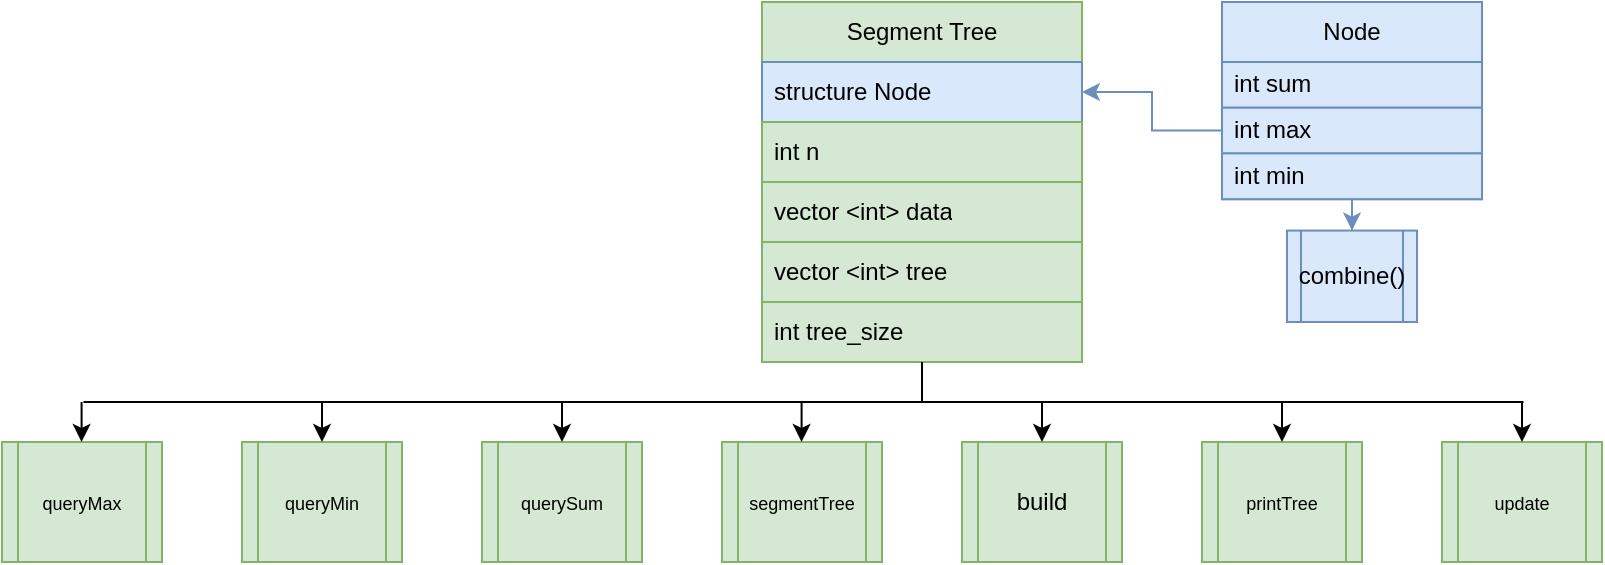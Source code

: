 <mxfile version="27.0.2">
  <diagram name="Страница — 1" id="5qVWjPRBqic77SHRVefx">
    <mxGraphModel dx="6065" dy="1858" grid="1" gridSize="10" guides="1" tooltips="1" connect="1" arrows="1" fold="1" page="1" pageScale="1" pageWidth="3300" pageHeight="4681" math="0" shadow="0">
      <root>
        <mxCell id="0" />
        <mxCell id="1" parent="0" />
        <mxCell id="CS6L13gxBBunohHil6Ba-1" value="Segment Tree" style="swimlane;fontStyle=0;childLayout=stackLayout;horizontal=1;startSize=30;horizontalStack=0;resizeParent=1;resizeParentMax=0;resizeLast=0;collapsible=1;marginBottom=0;whiteSpace=wrap;html=1;fillColor=#d5e8d4;strokeColor=#82b366;" vertex="1" parent="1">
          <mxGeometry x="320" y="80" width="160" height="180" as="geometry" />
        </mxCell>
        <mxCell id="CS6L13gxBBunohHil6Ba-2" value="structure Node" style="text;strokeColor=#6c8ebf;fillColor=#dae8fc;align=left;verticalAlign=middle;spacingLeft=4;spacingRight=4;overflow=hidden;points=[[0,0.5],[1,0.5]];portConstraint=eastwest;rotatable=0;whiteSpace=wrap;html=1;" vertex="1" parent="CS6L13gxBBunohHil6Ba-1">
          <mxGeometry y="30" width="160" height="30" as="geometry" />
        </mxCell>
        <mxCell id="CS6L13gxBBunohHil6Ba-3" value="int n" style="text;strokeColor=#82b366;fillColor=#d5e8d4;align=left;verticalAlign=middle;spacingLeft=4;spacingRight=4;overflow=hidden;points=[[0,0.5],[1,0.5]];portConstraint=eastwest;rotatable=0;whiteSpace=wrap;html=1;" vertex="1" parent="CS6L13gxBBunohHil6Ba-1">
          <mxGeometry y="60" width="160" height="30" as="geometry" />
        </mxCell>
        <mxCell id="CS6L13gxBBunohHil6Ba-4" value="vector &amp;lt;int&amp;gt; data" style="text;strokeColor=#82b366;fillColor=#d5e8d4;align=left;verticalAlign=middle;spacingLeft=4;spacingRight=4;overflow=hidden;points=[[0,0.5],[1,0.5]];portConstraint=eastwest;rotatable=0;whiteSpace=wrap;html=1;" vertex="1" parent="CS6L13gxBBunohHil6Ba-1">
          <mxGeometry y="90" width="160" height="30" as="geometry" />
        </mxCell>
        <mxCell id="CS6L13gxBBunohHil6Ba-5" value="vector &amp;lt;int&amp;gt; tree" style="text;strokeColor=#82b366;fillColor=#d5e8d4;align=left;verticalAlign=middle;spacingLeft=4;spacingRight=4;overflow=hidden;points=[[0,0.5],[1,0.5]];portConstraint=eastwest;rotatable=0;whiteSpace=wrap;html=1;" vertex="1" parent="CS6L13gxBBunohHil6Ba-1">
          <mxGeometry y="120" width="160" height="30" as="geometry" />
        </mxCell>
        <mxCell id="CS6L13gxBBunohHil6Ba-6" value="int tree_size" style="text;strokeColor=#82b366;fillColor=#d5e8d4;align=left;verticalAlign=middle;spacingLeft=4;spacingRight=4;overflow=hidden;points=[[0,0.5],[1,0.5]];portConstraint=eastwest;rotatable=0;whiteSpace=wrap;html=1;" vertex="1" parent="CS6L13gxBBunohHil6Ba-1">
          <mxGeometry y="150" width="160" height="30" as="geometry" />
        </mxCell>
        <mxCell id="CS6L13gxBBunohHil6Ba-12" style="edgeStyle=orthogonalEdgeStyle;rounded=0;orthogonalLoop=1;jettySize=auto;html=1;exitX=0;exitY=0.5;exitDx=0;exitDy=0;entryX=1;entryY=0.25;entryDx=0;entryDy=0;fillColor=#dae8fc;strokeColor=#6c8ebf;" edge="1" parent="1" source="CS6L13gxBBunohHil6Ba-10" target="CS6L13gxBBunohHil6Ba-1">
          <mxGeometry relative="1" as="geometry" />
        </mxCell>
        <mxCell id="CS6L13gxBBunohHil6Ba-22" value="" style="group" vertex="1" connectable="0" parent="1">
          <mxGeometry x="550" y="80" width="130" height="160" as="geometry" />
        </mxCell>
        <mxCell id="CS6L13gxBBunohHil6Ba-15" style="edgeStyle=orthogonalEdgeStyle;rounded=0;orthogonalLoop=1;jettySize=auto;html=1;entryX=0.5;entryY=0;entryDx=0;entryDy=0;fillColor=#dae8fc;strokeColor=#6c8ebf;" edge="1" parent="CS6L13gxBBunohHil6Ba-22" source="CS6L13gxBBunohHil6Ba-8" target="CS6L13gxBBunohHil6Ba-14">
          <mxGeometry relative="1" as="geometry" />
        </mxCell>
        <mxCell id="CS6L13gxBBunohHil6Ba-8" value="Node" style="swimlane;fontStyle=0;childLayout=stackLayout;horizontal=1;startSize=30;horizontalStack=0;resizeParent=1;resizeParentMax=0;resizeLast=0;collapsible=1;marginBottom=0;whiteSpace=wrap;html=1;fillColor=#dae8fc;strokeColor=#6c8ebf;" vertex="1" parent="CS6L13gxBBunohHil6Ba-22">
          <mxGeometry width="130" height="98.571" as="geometry" />
        </mxCell>
        <mxCell id="CS6L13gxBBunohHil6Ba-9" value="int sum" style="text;strokeColor=#6c8ebf;fillColor=#dae8fc;align=left;verticalAlign=middle;spacingLeft=4;spacingRight=4;overflow=hidden;points=[[0,0.5],[1,0.5]];portConstraint=eastwest;rotatable=0;whiteSpace=wrap;html=1;" vertex="1" parent="CS6L13gxBBunohHil6Ba-8">
          <mxGeometry y="30" width="130" height="22.857" as="geometry" />
        </mxCell>
        <mxCell id="CS6L13gxBBunohHil6Ba-10" value="int max" style="text;strokeColor=#6c8ebf;fillColor=#dae8fc;align=left;verticalAlign=middle;spacingLeft=4;spacingRight=4;overflow=hidden;points=[[0,0.5],[1,0.5]];portConstraint=eastwest;rotatable=0;whiteSpace=wrap;html=1;" vertex="1" parent="CS6L13gxBBunohHil6Ba-8">
          <mxGeometry y="52.857" width="130" height="22.857" as="geometry" />
        </mxCell>
        <mxCell id="CS6L13gxBBunohHil6Ba-11" value="int min" style="text;strokeColor=#6c8ebf;fillColor=#dae8fc;align=left;verticalAlign=middle;spacingLeft=4;spacingRight=4;overflow=hidden;points=[[0,0.5],[1,0.5]];portConstraint=eastwest;rotatable=0;whiteSpace=wrap;html=1;" vertex="1" parent="CS6L13gxBBunohHil6Ba-8">
          <mxGeometry y="75.714" width="130" height="22.857" as="geometry" />
        </mxCell>
        <mxCell id="CS6L13gxBBunohHil6Ba-14" value="combine()" style="shape=process;whiteSpace=wrap;html=1;backgroundOutline=1;fillColor=#dae8fc;strokeColor=#6c8ebf;" vertex="1" parent="CS6L13gxBBunohHil6Ba-22">
          <mxGeometry x="32.5" y="114.286" width="65" height="45.714" as="geometry" />
        </mxCell>
        <mxCell id="CS6L13gxBBunohHil6Ba-26" value="" style="group" vertex="1" connectable="0" parent="1">
          <mxGeometry x="-60" y="300" width="800" height="60" as="geometry" />
        </mxCell>
        <mxCell id="CS6L13gxBBunohHil6Ba-13" value="&lt;font style=&quot;font-size: 9px;&quot;&gt;segmentTree&lt;/font&gt;" style="shape=process;whiteSpace=wrap;html=1;backgroundOutline=1;fillColor=#d5e8d4;strokeColor=#82b366;" vertex="1" parent="CS6L13gxBBunohHil6Ba-26">
          <mxGeometry x="360" width="80" height="60" as="geometry" />
        </mxCell>
        <mxCell id="CS6L13gxBBunohHil6Ba-16" value="build" style="shape=process;whiteSpace=wrap;html=1;backgroundOutline=1;fillColor=#d5e8d4;strokeColor=#82b366;" vertex="1" parent="CS6L13gxBBunohHil6Ba-26">
          <mxGeometry x="480" width="80" height="60" as="geometry" />
        </mxCell>
        <mxCell id="CS6L13gxBBunohHil6Ba-17" value="&lt;font style=&quot;font-size: 9px;&quot;&gt;querySum&lt;/font&gt;" style="shape=process;whiteSpace=wrap;html=1;backgroundOutline=1;fillColor=#d5e8d4;strokeColor=#82b366;" vertex="1" parent="CS6L13gxBBunohHil6Ba-26">
          <mxGeometry x="240" width="80" height="60" as="geometry" />
        </mxCell>
        <mxCell id="CS6L13gxBBunohHil6Ba-18" value="&lt;font style=&quot;font-size: 9px;&quot;&gt;queryMin&lt;/font&gt;" style="shape=process;whiteSpace=wrap;html=1;backgroundOutline=1;fillColor=#d5e8d4;strokeColor=#82b366;" vertex="1" parent="CS6L13gxBBunohHil6Ba-26">
          <mxGeometry x="120" width="80" height="60" as="geometry" />
        </mxCell>
        <mxCell id="CS6L13gxBBunohHil6Ba-23" value="&lt;font style=&quot;font-size: 9px;&quot;&gt;queryMax&lt;/font&gt;" style="shape=process;whiteSpace=wrap;html=1;backgroundOutline=1;fillColor=#d5e8d4;strokeColor=#82b366;" vertex="1" parent="CS6L13gxBBunohHil6Ba-26">
          <mxGeometry width="80" height="60" as="geometry" />
        </mxCell>
        <mxCell id="CS6L13gxBBunohHil6Ba-24" value="&lt;font style=&quot;font-size: 9px;&quot;&gt;update&lt;/font&gt;" style="shape=process;whiteSpace=wrap;html=1;backgroundOutline=1;fillColor=#d5e8d4;strokeColor=#82b366;" vertex="1" parent="CS6L13gxBBunohHil6Ba-26">
          <mxGeometry x="720" width="80" height="60" as="geometry" />
        </mxCell>
        <mxCell id="CS6L13gxBBunohHil6Ba-25" value="&lt;font style=&quot;font-size: 9px;&quot;&gt;printTree&lt;/font&gt;" style="shape=process;whiteSpace=wrap;html=1;backgroundOutline=1;fillColor=#d5e8d4;strokeColor=#82b366;" vertex="1" parent="CS6L13gxBBunohHil6Ba-26">
          <mxGeometry x="600" width="80" height="60" as="geometry" />
        </mxCell>
        <mxCell id="CS6L13gxBBunohHil6Ba-35" value="" style="endArrow=classic;html=1;rounded=0;entryX=0.5;entryY=0;entryDx=0;entryDy=0;" edge="1" parent="CS6L13gxBBunohHil6Ba-26">
          <mxGeometry width="50" height="50" relative="1" as="geometry">
            <mxPoint x="39.79" y="-20" as="sourcePoint" />
            <mxPoint x="39.79" as="targetPoint" />
          </mxGeometry>
        </mxCell>
        <mxCell id="CS6L13gxBBunohHil6Ba-27" value="" style="endArrow=none;html=1;rounded=0;" edge="1" parent="1">
          <mxGeometry width="50" height="50" relative="1" as="geometry">
            <mxPoint x="400" y="280" as="sourcePoint" />
            <mxPoint x="400" y="260" as="targetPoint" />
          </mxGeometry>
        </mxCell>
        <mxCell id="CS6L13gxBBunohHil6Ba-28" value="" style="endArrow=none;html=1;rounded=0;" edge="1" parent="1">
          <mxGeometry width="50" height="50" relative="1" as="geometry">
            <mxPoint x="-19.259" y="280" as="sourcePoint" />
            <mxPoint x="700.741" y="280" as="targetPoint" />
          </mxGeometry>
        </mxCell>
        <mxCell id="CS6L13gxBBunohHil6Ba-29" value="" style="endArrow=classic;html=1;rounded=0;entryX=0.5;entryY=0;entryDx=0;entryDy=0;" edge="1" parent="1" target="CS6L13gxBBunohHil6Ba-24">
          <mxGeometry width="50" height="50" relative="1" as="geometry">
            <mxPoint x="700" y="280" as="sourcePoint" />
            <mxPoint x="750" y="230" as="targetPoint" />
          </mxGeometry>
        </mxCell>
        <mxCell id="CS6L13gxBBunohHil6Ba-30" value="" style="endArrow=classic;html=1;rounded=0;entryX=0.5;entryY=0;entryDx=0;entryDy=0;" edge="1" parent="1">
          <mxGeometry width="50" height="50" relative="1" as="geometry">
            <mxPoint x="580" y="280" as="sourcePoint" />
            <mxPoint x="580" y="300" as="targetPoint" />
          </mxGeometry>
        </mxCell>
        <mxCell id="CS6L13gxBBunohHil6Ba-31" value="" style="endArrow=classic;html=1;rounded=0;entryX=0.5;entryY=0;entryDx=0;entryDy=0;" edge="1" parent="1">
          <mxGeometry width="50" height="50" relative="1" as="geometry">
            <mxPoint x="460" y="280" as="sourcePoint" />
            <mxPoint x="460" y="300" as="targetPoint" />
          </mxGeometry>
        </mxCell>
        <mxCell id="CS6L13gxBBunohHil6Ba-32" value="" style="endArrow=classic;html=1;rounded=0;entryX=0.5;entryY=0;entryDx=0;entryDy=0;" edge="1" parent="1">
          <mxGeometry width="50" height="50" relative="1" as="geometry">
            <mxPoint x="339.79" y="280" as="sourcePoint" />
            <mxPoint x="339.79" y="300" as="targetPoint" />
          </mxGeometry>
        </mxCell>
        <mxCell id="CS6L13gxBBunohHil6Ba-33" value="" style="endArrow=classic;html=1;rounded=0;entryX=0.5;entryY=0;entryDx=0;entryDy=0;" edge="1" parent="1">
          <mxGeometry width="50" height="50" relative="1" as="geometry">
            <mxPoint x="220.0" y="280" as="sourcePoint" />
            <mxPoint x="220.0" y="300" as="targetPoint" />
          </mxGeometry>
        </mxCell>
        <mxCell id="CS6L13gxBBunohHil6Ba-34" value="" style="endArrow=classic;html=1;rounded=0;entryX=0.5;entryY=0;entryDx=0;entryDy=0;" edge="1" parent="1">
          <mxGeometry width="50" height="50" relative="1" as="geometry">
            <mxPoint x="100.0" y="280" as="sourcePoint" />
            <mxPoint x="100.0" y="300" as="targetPoint" />
          </mxGeometry>
        </mxCell>
      </root>
    </mxGraphModel>
  </diagram>
</mxfile>
